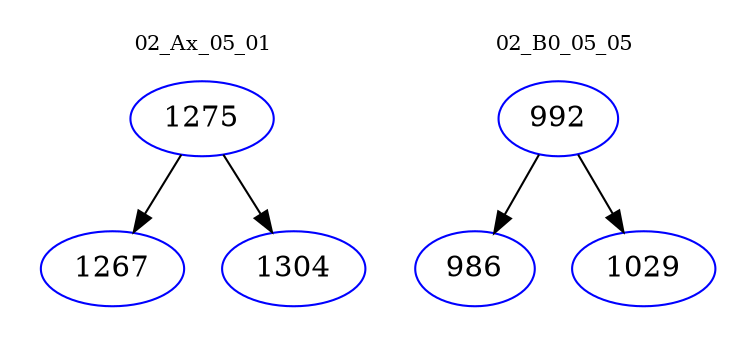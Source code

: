 digraph{
subgraph cluster_0 {
color = white
label = "02_Ax_05_01";
fontsize=10;
T0_1275 [label="1275", color="blue"]
T0_1275 -> T0_1267 [color="black"]
T0_1267 [label="1267", color="blue"]
T0_1275 -> T0_1304 [color="black"]
T0_1304 [label="1304", color="blue"]
}
subgraph cluster_1 {
color = white
label = "02_B0_05_05";
fontsize=10;
T1_992 [label="992", color="blue"]
T1_992 -> T1_986 [color="black"]
T1_986 [label="986", color="blue"]
T1_992 -> T1_1029 [color="black"]
T1_1029 [label="1029", color="blue"]
}
}
